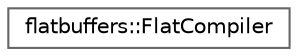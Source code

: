 digraph "Graphical Class Hierarchy"
{
 // LATEX_PDF_SIZE
  bgcolor="transparent";
  edge [fontname=Helvetica,fontsize=10,labelfontname=Helvetica,labelfontsize=10];
  node [fontname=Helvetica,fontsize=10,shape=box,height=0.2,width=0.4];
  rankdir="LR";
  Node0 [id="Node000000",label="flatbuffers::FlatCompiler",height=0.2,width=0.4,color="grey40", fillcolor="white", style="filled",URL="$classflatbuffers_1_1FlatCompiler.html",tooltip=" "];
}
